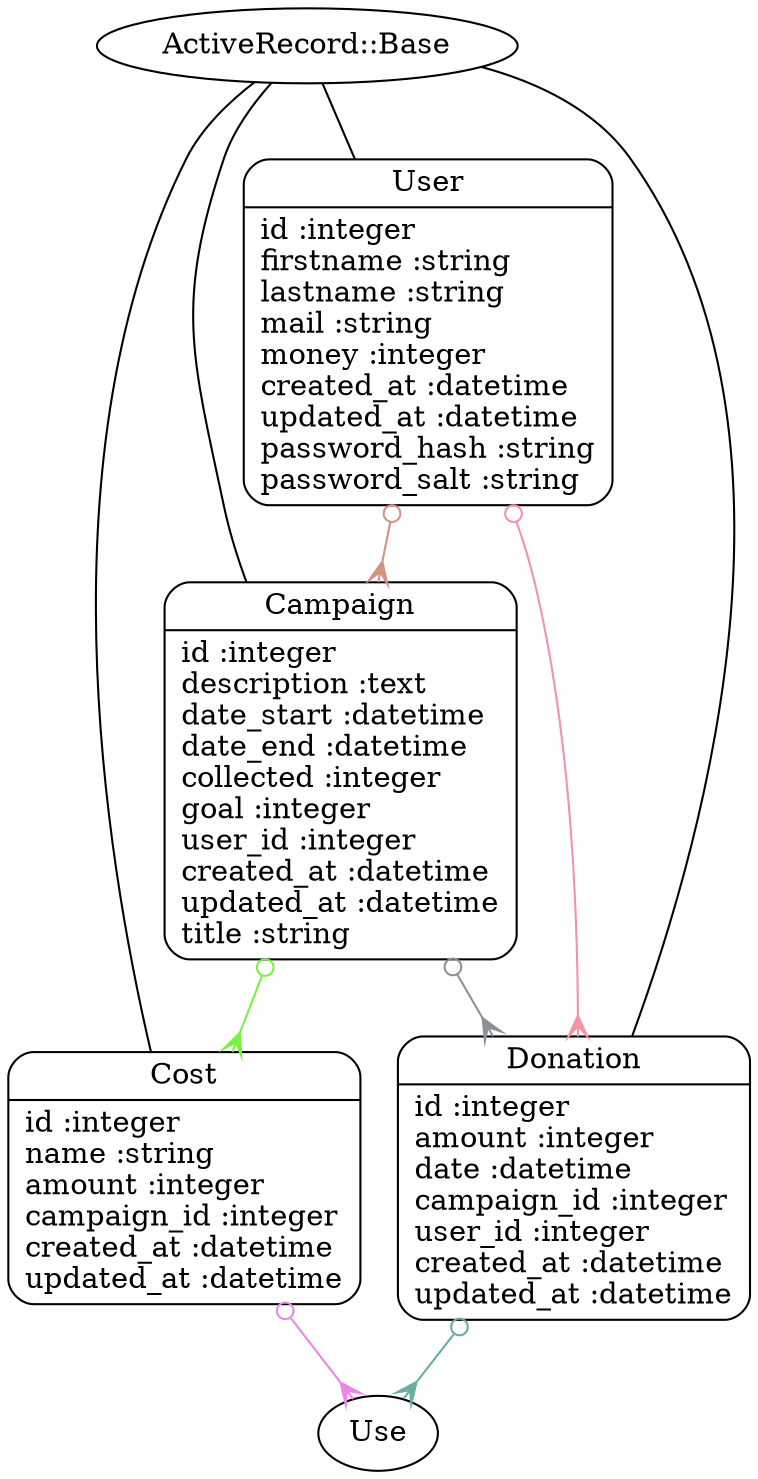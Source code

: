 digraph models_diagram {
	graph[overlap=false, splines=true]
	"Campaign" [shape=Mrecord, label="{Campaign|id :integer\ldescription :text\ldate_start :datetime\ldate_end :datetime\lcollected :integer\lgoal :integer\luser_id :integer\lcreated_at :datetime\lupdated_at :datetime\ltitle :string\l}"]
	"Cost" [shape=Mrecord, label="{Cost|id :integer\lname :string\lamount :integer\lcampaign_id :integer\lcreated_at :datetime\lupdated_at :datetime\l}"]
	"Donation" [shape=Mrecord, label="{Donation|id :integer\lamount :integer\ldate :datetime\lcampaign_id :integer\luser_id :integer\lcreated_at :datetime\lupdated_at :datetime\l}"]
	"User" [shape=Mrecord, label="{User|id :integer\lfirstname :string\llastname :string\lmail :string\lmoney :integer\lcreated_at :datetime\lupdated_at :datetime\lpassword_hash :string\lpassword_salt :string\l}"]
	"Campaign" -> "Donation" [arrowtail=odot, arrowhead=crow, dir=both color="#8C9294"]
	"Campaign" -> "Cost" [arrowtail=odot, arrowhead=crow, dir=both color="#78F142"]
	"ActiveRecord::Base" -> "Campaign" [label="", arrowhead="none", arrowtail="onormal"]
	"Cost" -> "Use" [arrowtail=odot, arrowhead=crow, dir=both color="#EE85EA"]
	"ActiveRecord::Base" -> "Cost" [label="", arrowhead="none", arrowtail="onormal"]
	"Donation" -> "Use" [arrowtail=odot, arrowhead=crow, dir=both color="#68AE9F"]
	"ActiveRecord::Base" -> "Donation" [label="", arrowhead="none", arrowtail="onormal"]
	"User" -> "Campaign" [arrowtail=odot, arrowhead=crow, dir=both color="#D19484"]
	"User" -> "Donation" [arrowtail=odot, arrowhead=crow, dir=both color="#F492A6"]
	"ActiveRecord::Base" -> "User" [label="", arrowhead="none", arrowtail="onormal"]
}
